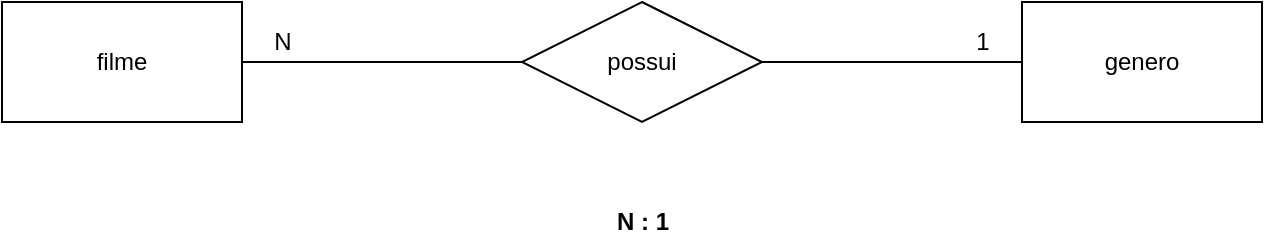 <mxfile version="14.9.3" type="device"><diagram id="yT0PVv5b5mSmXH3lkyIB" name="Page-1"><mxGraphModel dx="862" dy="460" grid="1" gridSize="10" guides="1" tooltips="1" connect="1" arrows="1" fold="1" page="1" pageScale="1" pageWidth="827" pageHeight="1169" math="0" shadow="0"><root><mxCell id="0"/><mxCell id="1" parent="0"/><mxCell id="oresC3_U7A8_2BBwec85-1" value="filme" style="rounded=0;whiteSpace=wrap;html=1;" vertex="1" parent="1"><mxGeometry x="60" y="100" width="120" height="60" as="geometry"/></mxCell><mxCell id="oresC3_U7A8_2BBwec85-2" value="genero" style="rounded=0;whiteSpace=wrap;html=1;" vertex="1" parent="1"><mxGeometry x="570" y="100" width="120" height="60" as="geometry"/></mxCell><mxCell id="oresC3_U7A8_2BBwec85-4" style="edgeStyle=orthogonalEdgeStyle;rounded=0;orthogonalLoop=1;jettySize=auto;html=1;entryX=1;entryY=0.5;entryDx=0;entryDy=0;endArrow=none;endFill=0;" edge="1" parent="1" source="oresC3_U7A8_2BBwec85-3" target="oresC3_U7A8_2BBwec85-1"><mxGeometry relative="1" as="geometry"/></mxCell><mxCell id="oresC3_U7A8_2BBwec85-5" style="edgeStyle=orthogonalEdgeStyle;rounded=0;orthogonalLoop=1;jettySize=auto;html=1;endArrow=none;endFill=0;" edge="1" parent="1" source="oresC3_U7A8_2BBwec85-3" target="oresC3_U7A8_2BBwec85-2"><mxGeometry relative="1" as="geometry"/></mxCell><mxCell id="oresC3_U7A8_2BBwec85-3" value="possui" style="shape=rhombus;perimeter=rhombusPerimeter;whiteSpace=wrap;html=1;align=center;" vertex="1" parent="1"><mxGeometry x="320" y="100" width="120" height="60" as="geometry"/></mxCell><mxCell id="oresC3_U7A8_2BBwec85-6" value="N" style="text;html=1;align=center;verticalAlign=middle;resizable=0;points=[];autosize=1;strokeColor=none;" vertex="1" parent="1"><mxGeometry x="190" y="110" width="20" height="20" as="geometry"/></mxCell><mxCell id="oresC3_U7A8_2BBwec85-7" value="1" style="text;html=1;align=center;verticalAlign=middle;resizable=0;points=[];autosize=1;strokeColor=none;" vertex="1" parent="1"><mxGeometry x="540" y="110" width="20" height="20" as="geometry"/></mxCell><mxCell id="oresC3_U7A8_2BBwec85-8" value="&lt;span style=&quot;&quot;&gt;N : 1&lt;/span&gt;" style="text;html=1;align=center;verticalAlign=middle;resizable=0;points=[];autosize=1;labelBackgroundColor=none;fontStyle=1" vertex="1" parent="1"><mxGeometry x="360" y="200" width="40" height="20" as="geometry"/></mxCell></root></mxGraphModel></diagram></mxfile>